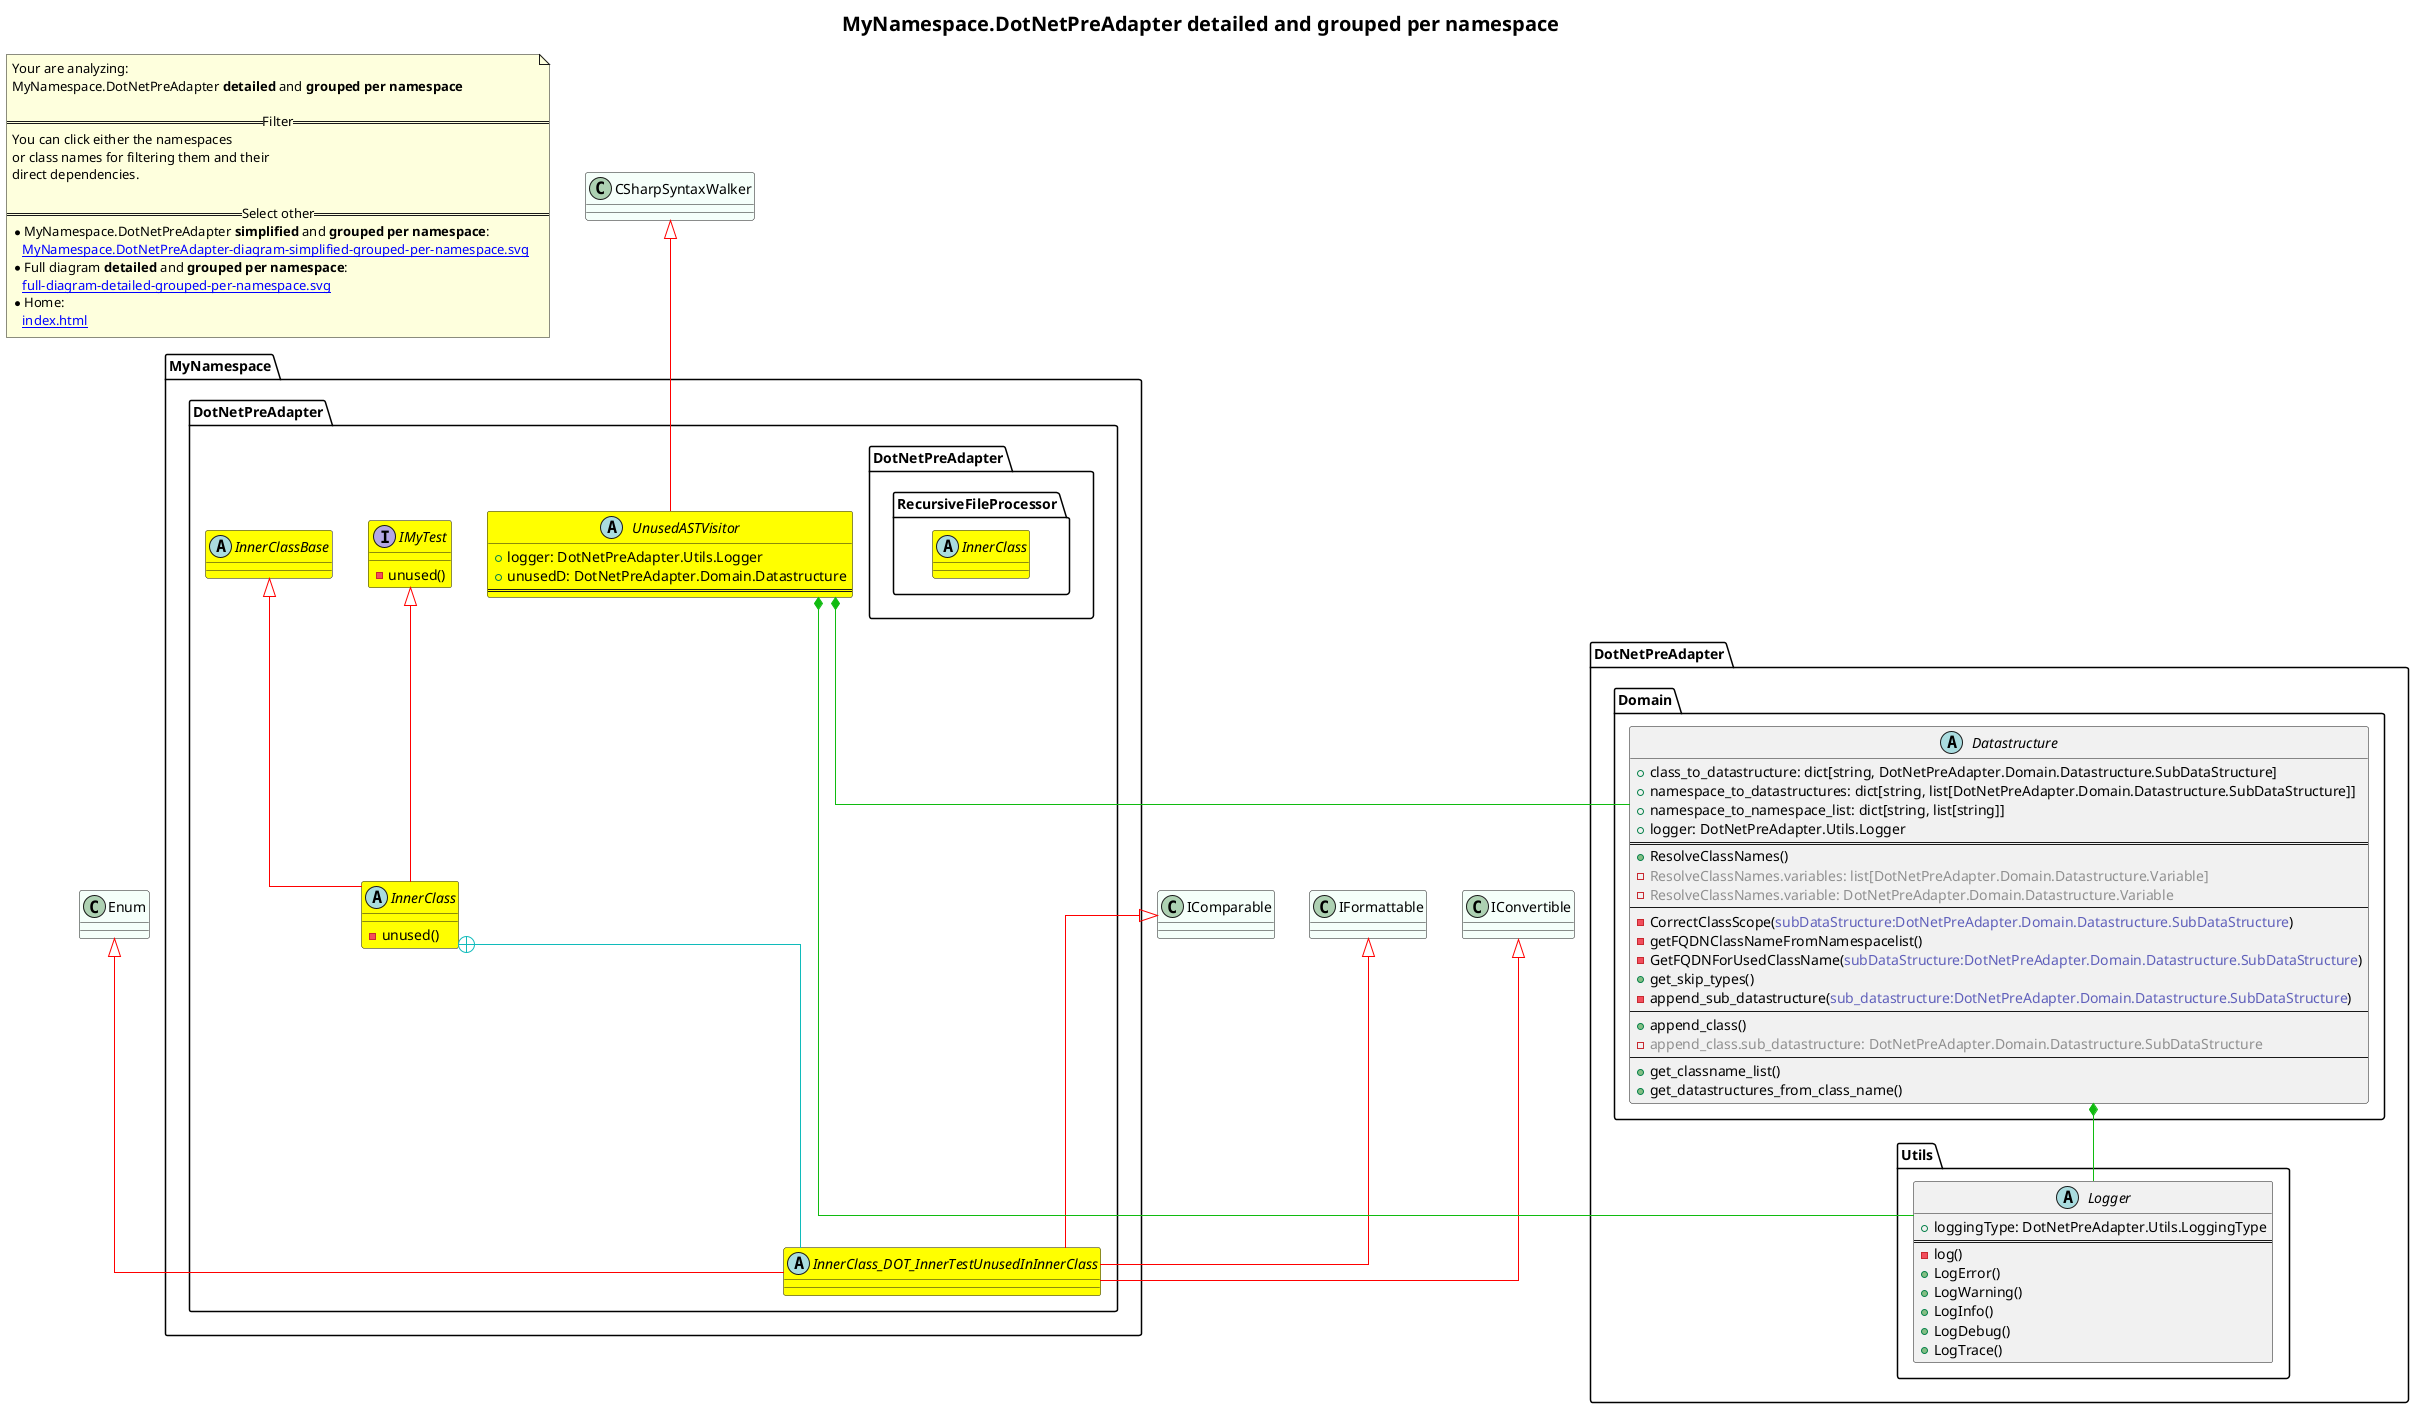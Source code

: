 @startuml
skinparam linetype ortho
title <size:20>MyNamespace.DotNetPreAdapter **detailed** and **grouped per namespace**</size>
note "Your are analyzing:\nMyNamespace.DotNetPreAdapter **detailed** and **grouped per namespace**\n\n==Filter==\nYou can click either the namespaces \nor class names for filtering them and their\ndirect dependencies.\n\n==Select other==\n* MyNamespace.DotNetPreAdapter **simplified** and **grouped per namespace**:\n   [[MyNamespace.DotNetPreAdapter-diagram-simplified-grouped-per-namespace.svg]]\n* Full diagram **detailed** and **grouped per namespace**:\n   [[full-diagram-detailed-grouped-per-namespace.svg]]\n* Home:\n   [[index.html]]" as FloatingNote
class Enum [[Enum-diagram-detailed-grouped-per-namespace.svg]] #MintCream {
}
class IComparable [[IComparable-diagram-detailed-grouped-per-namespace.svg]] #MintCream {
}
class IFormattable [[IFormattable-diagram-detailed-grouped-per-namespace.svg]] #MintCream {
}
class IConvertible [[IConvertible-diagram-detailed-grouped-per-namespace.svg]] #MintCream {
}
class CSharpSyntaxWalker [[CSharpSyntaxWalker-diagram-detailed-grouped-per-namespace.svg]] #MintCream {
}
' Closing all previous_sub_namespace_list namespace None because file analysis is finished.
namespace DotNetPreAdapter [[DotNetPreAdapter-diagram-detailed-grouped-per-namespace.svg]] {
namespace DotNetPreAdapter.Domain [[DotNetPreAdapter.Domain-diagram-detailed-grouped-per-namespace.svg]] {
  abstract class DotNetPreAdapter.Domain.Datastructure [[DotNetPreAdapter.Domain.Datastructure-diagram-detailed-grouped-per-namespace.svg]]  {
    + class_to_datastructure: dict[string, DotNetPreAdapter.Domain.Datastructure.SubDataStructure]
    + namespace_to_datastructures: dict[string, list[DotNetPreAdapter.Domain.Datastructure.SubDataStructure]]
    + namespace_to_namespace_list: dict[string, list[string]]
    + logger: DotNetPreAdapter.Utils.Logger
==
    + ResolveClassNames(<font color="6060BB"></font>)
    - <font color="909090">ResolveClassNames.variables: list[DotNetPreAdapter.Domain.Datastructure.Variable]</font>
    - <font color="909090">ResolveClassNames.variable: DotNetPreAdapter.Domain.Datastructure.Variable</font>
--
    - CorrectClassScope(<font color="6060BB">subDataStructure:DotNetPreAdapter.Domain.Datastructure.SubDataStructure</font>)
    - getFQDNClassNameFromNamespacelist(<font color="6060BB"></font>)
    - GetFQDNForUsedClassName(<font color="6060BB">subDataStructure:DotNetPreAdapter.Domain.Datastructure.SubDataStructure</font>)
    + get_skip_types(<font color="6060BB"></font>)
    - append_sub_datastructure(<font color="6060BB">sub_datastructure:DotNetPreAdapter.Domain.Datastructure.SubDataStructure</font>)
--
    + append_class(<font color="6060BB"></font>)
    - <font color="909090">append_class.sub_datastructure: DotNetPreAdapter.Domain.Datastructure.SubDataStructure</font>
--
    + get_classname_list(<font color="6060BB"></font>)
    + get_datastructures_from_class_name(<font color="6060BB"></font>)
  }
'Compared namespace DotNetPreAdapter.Domain [[DotNetPreAdapter.Domain-diagram-detailed-grouped-per-namespace.svg]] { with last element of   }
' Closing all previous_sub_namespace_list namespace None because file analysis is finished.
' Closing namespace Domain
}
' Closing namespace DotNetPreAdapter
}
namespace DotNetPreAdapter [[DotNetPreAdapter-diagram-detailed-grouped-per-namespace.svg]] {
namespace DotNetPreAdapter.Utils [[DotNetPreAdapter.Utils-diagram-detailed-grouped-per-namespace.svg]] {
  abstract class DotNetPreAdapter.Utils.Logger [[DotNetPreAdapter.Utils.Logger-diagram-detailed-grouped-per-namespace.svg]]  {
    + loggingType: DotNetPreAdapter.Utils.LoggingType
==
    - log(<font color="6060BB"></font>)
    + LogError(<font color="6060BB"></font>)
    + LogWarning(<font color="6060BB"></font>)
    + LogInfo(<font color="6060BB"></font>)
    + LogDebug(<font color="6060BB"></font>)
    + LogTrace(<font color="6060BB"></font>)
  }
'Compared namespace DotNetPreAdapter.Utils [[DotNetPreAdapter.Utils-diagram-detailed-grouped-per-namespace.svg]] { with last element of   }
' Closing all previous_sub_namespace_list namespace None because file analysis is finished.
' Closing namespace Utils
}
' Closing namespace DotNetPreAdapter
}
namespace MyNamespace [[MyNamespace-diagram-detailed-grouped-per-namespace.svg]] {
namespace MyNamespace.DotNetPreAdapter [[MyNamespace.DotNetPreAdapter-diagram-detailed-grouped-per-namespace.svg]] {
  interface MyNamespace.DotNetPreAdapter.IMyTest [[MyNamespace.DotNetPreAdapter.IMyTest-diagram-detailed-grouped-per-namespace.svg]] #yellow {
    - unused(<font color="6060BB"></font>)
  }
  abstract class MyNamespace.DotNetPreAdapter.InnerClassBase [[MyNamespace.DotNetPreAdapter.InnerClassBase-diagram-detailed-grouped-per-namespace.svg]] #yellow {
  }
  abstract class MyNamespace.DotNetPreAdapter.InnerClass [[MyNamespace.DotNetPreAdapter.InnerClass-diagram-detailed-grouped-per-namespace.svg]] #yellow {
    - unused(<font color="6060BB"></font>)
  }
  abstract class MyNamespace.DotNetPreAdapter.InnerClass_DOT_InnerTestUnusedInInnerClass [[MyNamespace.DotNetPreAdapter.InnerClass.InnerTestUnusedInInnerClass-diagram-detailed-grouped-per-namespace.svg]] #yellow {
  }
  abstract class MyNamespace.DotNetPreAdapter.UnusedASTVisitor [[MyNamespace.DotNetPreAdapter.UnusedASTVisitor-diagram-detailed-grouped-per-namespace.svg]] #yellow {
    + logger: DotNetPreAdapter.Utils.Logger
    + unusedD: DotNetPreAdapter.Domain.Datastructure
==
  }
'Compared namespace MyNamespace.DotNetPreAdapter [[MyNamespace.DotNetPreAdapter-diagram-detailed-grouped-per-namespace.svg]] { with last element of   }
' Closing all previous_sub_namespace_list namespace None because file analysis is finished.
' Closing namespace DotNetPreAdapter
}
' Closing namespace MyNamespace
}
namespace MyNamespace [[MyNamespace-diagram-detailed-grouped-per-namespace.svg]] {
namespace MyNamespace.DotNetPreAdapter [[MyNamespace.DotNetPreAdapter-diagram-detailed-grouped-per-namespace.svg]] {
namespace MyNamespace.DotNetPreAdapter.DotNetPreAdapter [[MyNamespace.DotNetPreAdapter.DotNetPreAdapter-diagram-detailed-grouped-per-namespace.svg]] {
namespace MyNamespace.DotNetPreAdapter.DotNetPreAdapter.RecursiveFileProcessor [[MyNamespace.DotNetPreAdapter.DotNetPreAdapter.RecursiveFileProcessor-diagram-detailed-grouped-per-namespace.svg]] {
      abstract class MyNamespace.DotNetPreAdapter.DotNetPreAdapter.RecursiveFileProcessor.InnerClass [[MyNamespace.DotNetPreAdapter.DotNetPreAdapter.RecursiveFileProcessor.InnerClass-diagram-detailed-grouped-per-namespace.svg]] #yellow {
      }
'Compared namespace MyNamespace.DotNetPreAdapter.DotNetPreAdapter.RecursiveFileProcessor [[MyNamespace.DotNetPreAdapter.DotNetPreAdapter.RecursiveFileProcessor-diagram-detailed-grouped-per-namespace.svg]] { with last element of       }
' Closing all previous_sub_namespace_list namespace None because file analysis is finished.
' Closing namespace RecursiveFileProcessor
}
' Closing namespace DotNetPreAdapter
}
' Closing namespace DotNetPreAdapter
}
' Closing namespace MyNamespace
}
 ' *************************************** 
 ' *************************************** 
 ' *************************************** 
' Class relations extracted from namespace:
' 
' Class relations extracted from namespace:
' DotNetPreAdapter.Domain
DotNetPreAdapter.Domain.Datastructure *-[#10BB10]- DotNetPreAdapter.Utils.Logger 
' Class relations extracted from namespace:
' DotNetPreAdapter.Utils
' Class relations extracted from namespace:
' MyNamespace.DotNetPreAdapter
MyNamespace.DotNetPreAdapter.InnerClassBase <|-[#red]- MyNamespace.DotNetPreAdapter.InnerClass
MyNamespace.DotNetPreAdapter.IMyTest <|-[#red]- MyNamespace.DotNetPreAdapter.InnerClass
MyNamespace.DotNetPreAdapter.InnerClass +-[#10BBBB]- MyNamespace.DotNetPreAdapter.InnerClass_DOT_InnerTestUnusedInInnerClass 
Enum <|-[#red]- MyNamespace.DotNetPreAdapter.InnerClass_DOT_InnerTestUnusedInInnerClass
IComparable <|-[#red]- MyNamespace.DotNetPreAdapter.InnerClass_DOT_InnerTestUnusedInInnerClass
IFormattable <|-[#red]- MyNamespace.DotNetPreAdapter.InnerClass_DOT_InnerTestUnusedInInnerClass
IConvertible <|-[#red]- MyNamespace.DotNetPreAdapter.InnerClass_DOT_InnerTestUnusedInInnerClass
CSharpSyntaxWalker <|-[#red]- MyNamespace.DotNetPreAdapter.UnusedASTVisitor
MyNamespace.DotNetPreAdapter.UnusedASTVisitor *-[#10BB10]- DotNetPreAdapter.Utils.Logger 
MyNamespace.DotNetPreAdapter.UnusedASTVisitor *-[#10BB10]- DotNetPreAdapter.Domain.Datastructure 
' Class relations extracted from namespace:
' MyNamespace.DotNetPreAdapter.DotNetPreAdapter.RecursiveFileProcessor
@enduml